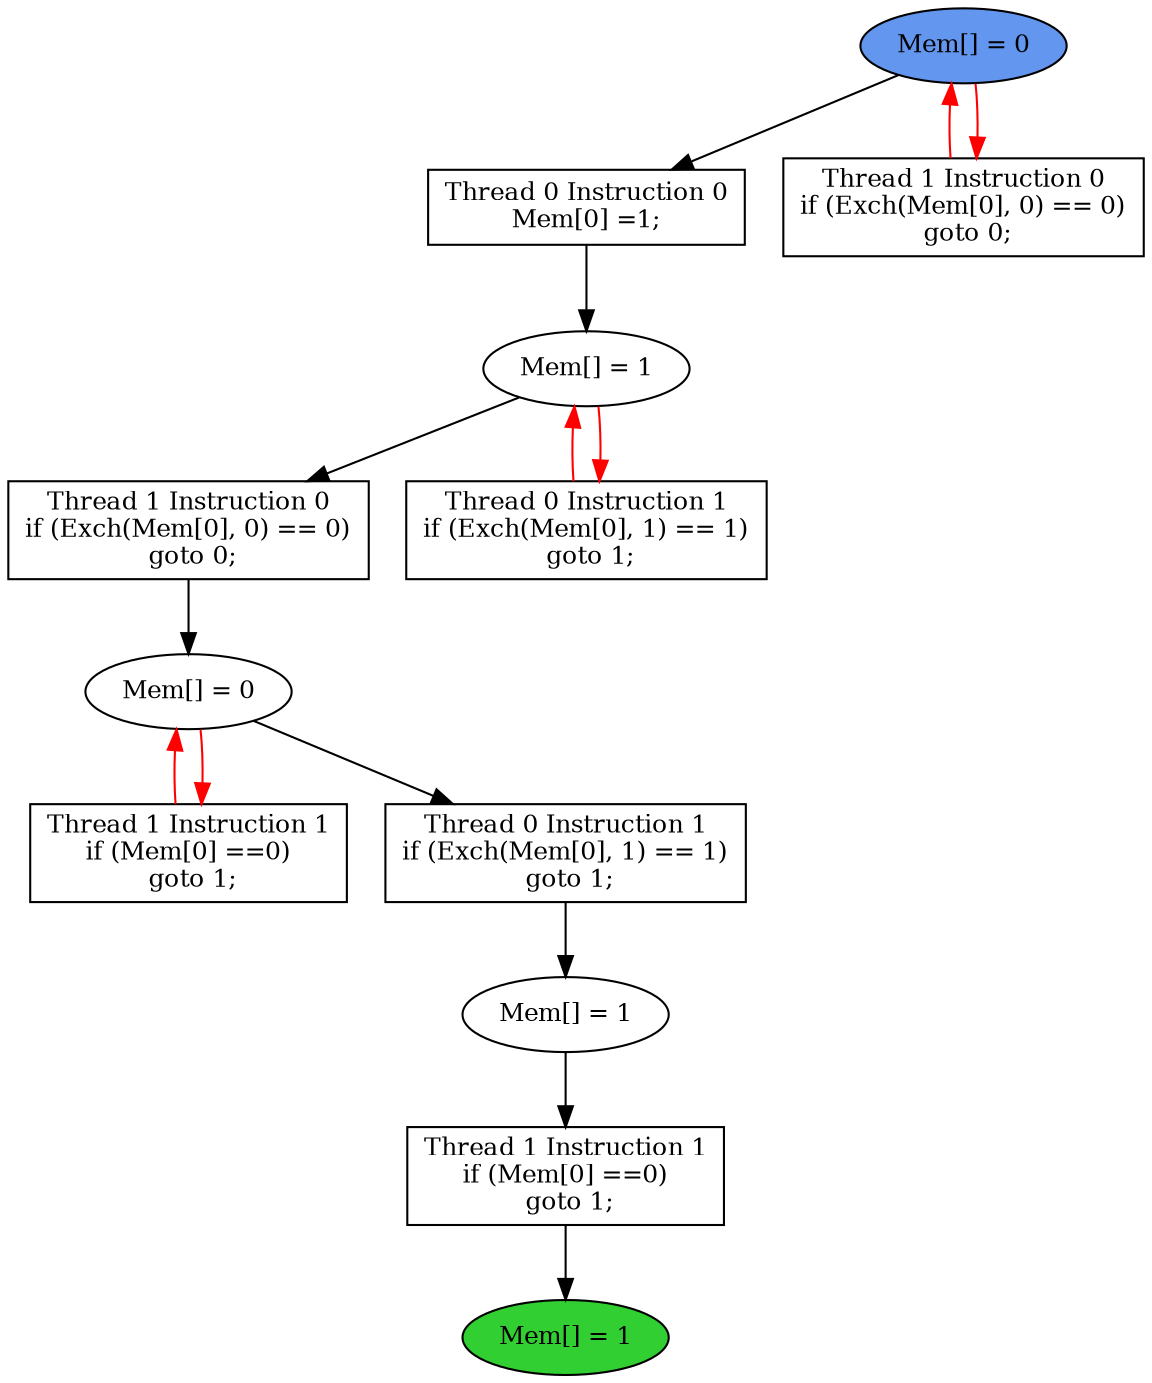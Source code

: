 digraph "graph" {
graph [fontsize=12]
node [fontsize=12]
edge [fontsize=12]
rankdir=TB;
"N10" -> "N9" [uuid = "<A0, END>", color = "#000000", fontcolor = "#ffffff", style = "solid", label = "", dir = "forward", weight = "1"]
"N20" -> "N19" [uuid = "<A1, S2>", color = "#ff0000", fontcolor = "#ffffff", style = "solid", label = "", dir = "back", weight = "1"]
"N23" -> "N22" [uuid = "<A2, S1>", color = "#000000", fontcolor = "#ffffff", style = "solid", label = "", dir = "forward", weight = "1"]
"N21" -> "N20" [uuid = "<A3, S2>", color = "#000000", fontcolor = "#ffffff", style = "solid", label = "", dir = "forward", weight = "1"]
"N22" -> "N18" [uuid = "<A4, S1>", color = "#ff0000", fontcolor = "#ffffff", style = "solid", label = "", dir = "back", weight = "1"]
"N12" -> "N11" [uuid = "<A5, S0>", color = "#000000", fontcolor = "#ffffff", style = "solid", label = "", dir = "forward", weight = "1"]
"N24" -> "N17" [uuid = "<A6, START>", color = "#ff0000", fontcolor = "#ffffff", style = "solid", label = "", dir = "back", weight = "1"]
"N11" -> "N10" [uuid = "<A0, S0>", color = "#000000", fontcolor = "#ffffff", style = "solid", label = "", dir = "forward", weight = "1"]
"N20" -> "N19" [uuid = "<A1, S2>", color = "#ff0000", fontcolor = "#ffffff", style = "solid", label = "", dir = "forward", weight = "1"]
"N24" -> "N23" [uuid = "<A2, START>", color = "#000000", fontcolor = "#ffffff", style = "solid", label = "", dir = "forward", weight = "1"]
"N22" -> "N21" [uuid = "<A3, S1>", color = "#000000", fontcolor = "#ffffff", style = "solid", label = "", dir = "forward", weight = "1"]
"N22" -> "N18" [uuid = "<A4, S1>", color = "#ff0000", fontcolor = "#ffffff", style = "solid", label = "", dir = "forward", weight = "1"]
"N20" -> "N12" [uuid = "<A5, S2>", color = "#000000", fontcolor = "#ffffff", style = "solid", label = "", dir = "forward", weight = "1"]
"N24" -> "N17" [uuid = "<A6, START>", color = "#ff0000", fontcolor = "#ffffff", style = "solid", label = "", dir = "forward", weight = "1"]
"N9" [uuid="END", label="Mem[] = 1", fillcolor = "#31cf31", fontcolor = "#000000", shape = "ellipse", style = "filled, solid"]
"N10" [uuid="A0", label="Thread 1 Instruction 1
if (Mem[0] ==0)
 goto 1;", fillcolor = "#ffffff", fontcolor = "#000000", shape = "box", style = "filled, solid"]
"N11" [uuid="S0", label="Mem[] = 1", fillcolor = "#ffffff", fontcolor = "#000000", shape = "ellipse", style = "filled, solid"]
"N12" [uuid="A5", label="Thread 0 Instruction 1
if (Exch(Mem[0], 1) == 1)
 goto 1;", fillcolor = "#ffffff", fontcolor = "#000000", shape = "box", style = "filled, solid"]
"N17" [uuid="A6", label="Thread 1 Instruction 0
if (Exch(Mem[0], 0) == 0)
 goto 0;", fillcolor = "#ffffff", fontcolor = "#000000", shape = "box", style = "filled, solid"]
"N18" [uuid="A4", label="Thread 0 Instruction 1
if (Exch(Mem[0], 1) == 1)
 goto 1;", fillcolor = "#ffffff", fontcolor = "#000000", shape = "box", style = "filled, solid"]
"N19" [uuid="A1", label="Thread 1 Instruction 1
if (Mem[0] ==0)
 goto 1;", fillcolor = "#ffffff", fontcolor = "#000000", shape = "box", style = "filled, solid"]
"N20" [uuid="S2", label="Mem[] = 0", fillcolor = "#ffffff", fontcolor = "#000000", shape = "ellipse", style = "filled, solid"]
"N21" [uuid="A3", label="Thread 1 Instruction 0
if (Exch(Mem[0], 0) == 0)
 goto 0;", fillcolor = "#ffffff", fontcolor = "#000000", shape = "box", style = "filled, solid"]
"N22" [uuid="S1", label="Mem[] = 1", fillcolor = "#ffffff", fontcolor = "#000000", shape = "ellipse", style = "filled, solid"]
"N23" [uuid="A2", label="Thread 0 Instruction 0
Mem[0] =1;", fillcolor = "#ffffff", fontcolor = "#000000", shape = "box", style = "filled, solid"]
"N24" [uuid="START", label="Mem[] = 0", fillcolor = "#6396ef", fontcolor = "#000000", shape = "ellipse", style = "filled, solid"]
}